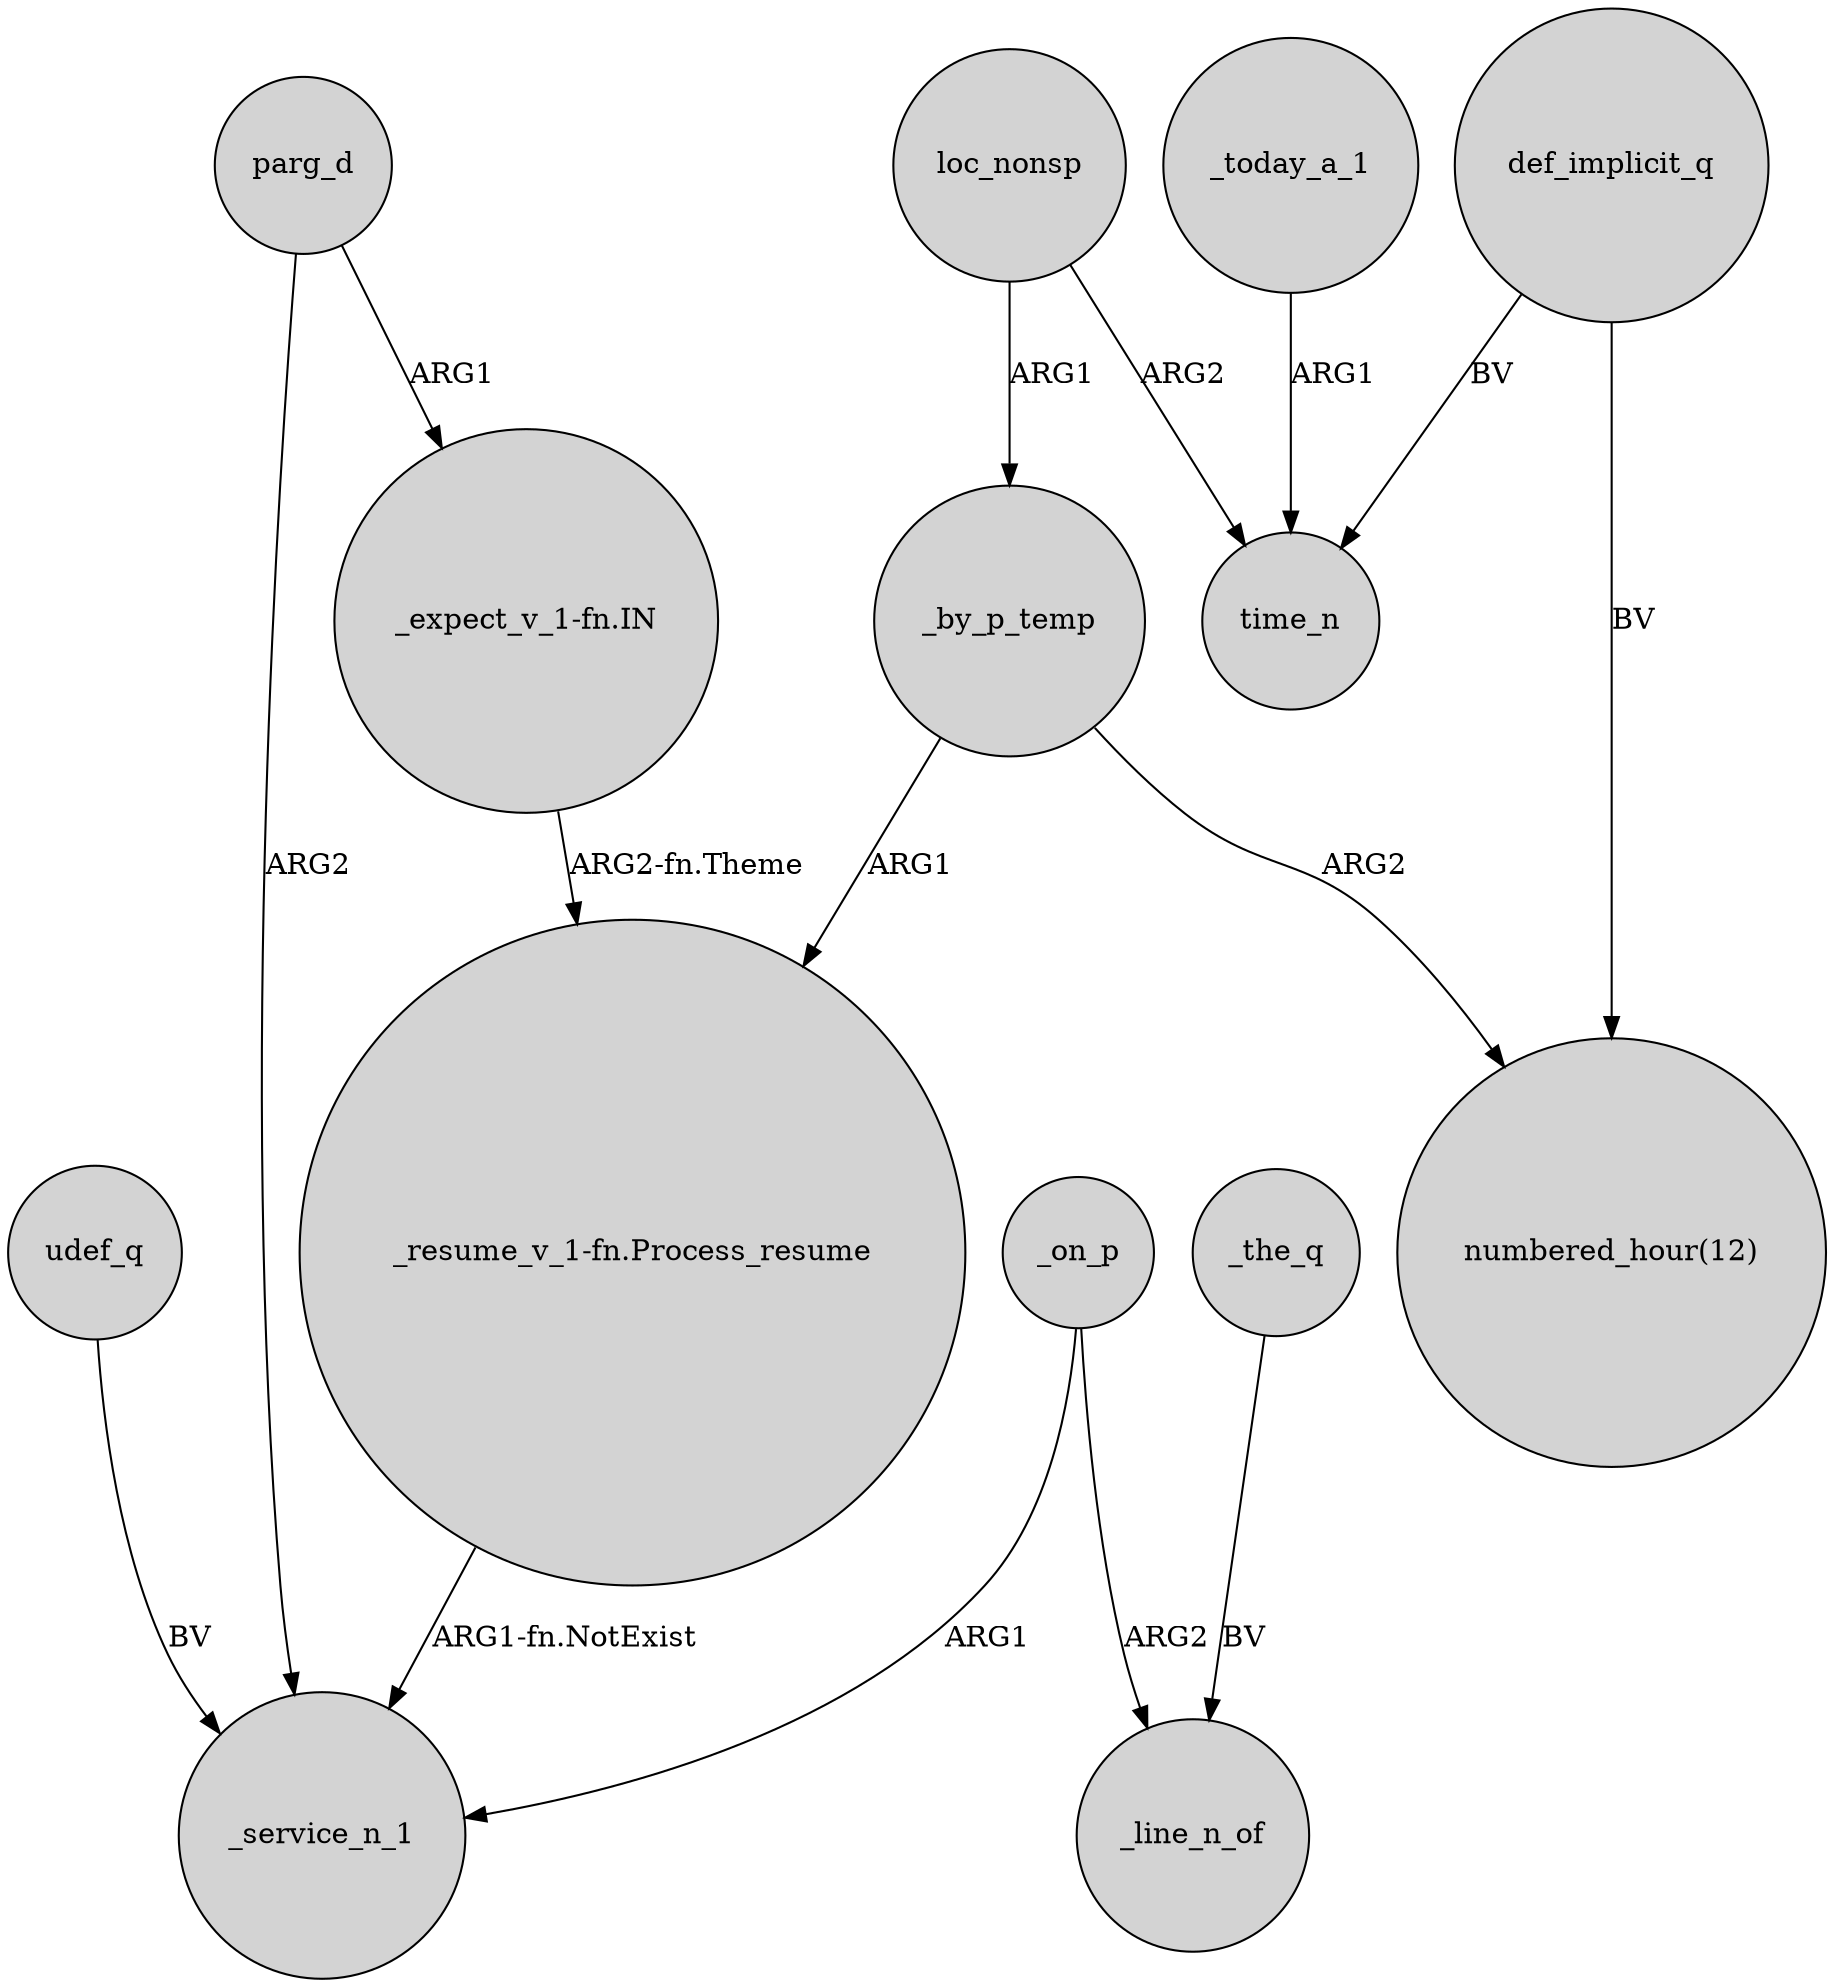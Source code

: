digraph {
	node [shape=circle style=filled]
	"_expect_v_1-fn.IN" -> "_resume_v_1-fn.Process_resume" [label="ARG2-fn.Theme"]
	"_resume_v_1-fn.Process_resume" -> _service_n_1 [label="ARG1-fn.NotExist"]
	_by_p_temp -> "numbered_hour(12)" [label=ARG2]
	udef_q -> _service_n_1 [label=BV]
	_by_p_temp -> "_resume_v_1-fn.Process_resume" [label=ARG1]
	_today_a_1 -> time_n [label=ARG1]
	_on_p -> _service_n_1 [label=ARG1]
	parg_d -> "_expect_v_1-fn.IN" [label=ARG1]
	def_implicit_q -> "numbered_hour(12)" [label=BV]
	loc_nonsp -> time_n [label=ARG2]
	loc_nonsp -> _by_p_temp [label=ARG1]
	_the_q -> _line_n_of [label=BV]
	def_implicit_q -> time_n [label=BV]
	_on_p -> _line_n_of [label=ARG2]
	parg_d -> _service_n_1 [label=ARG2]
}
